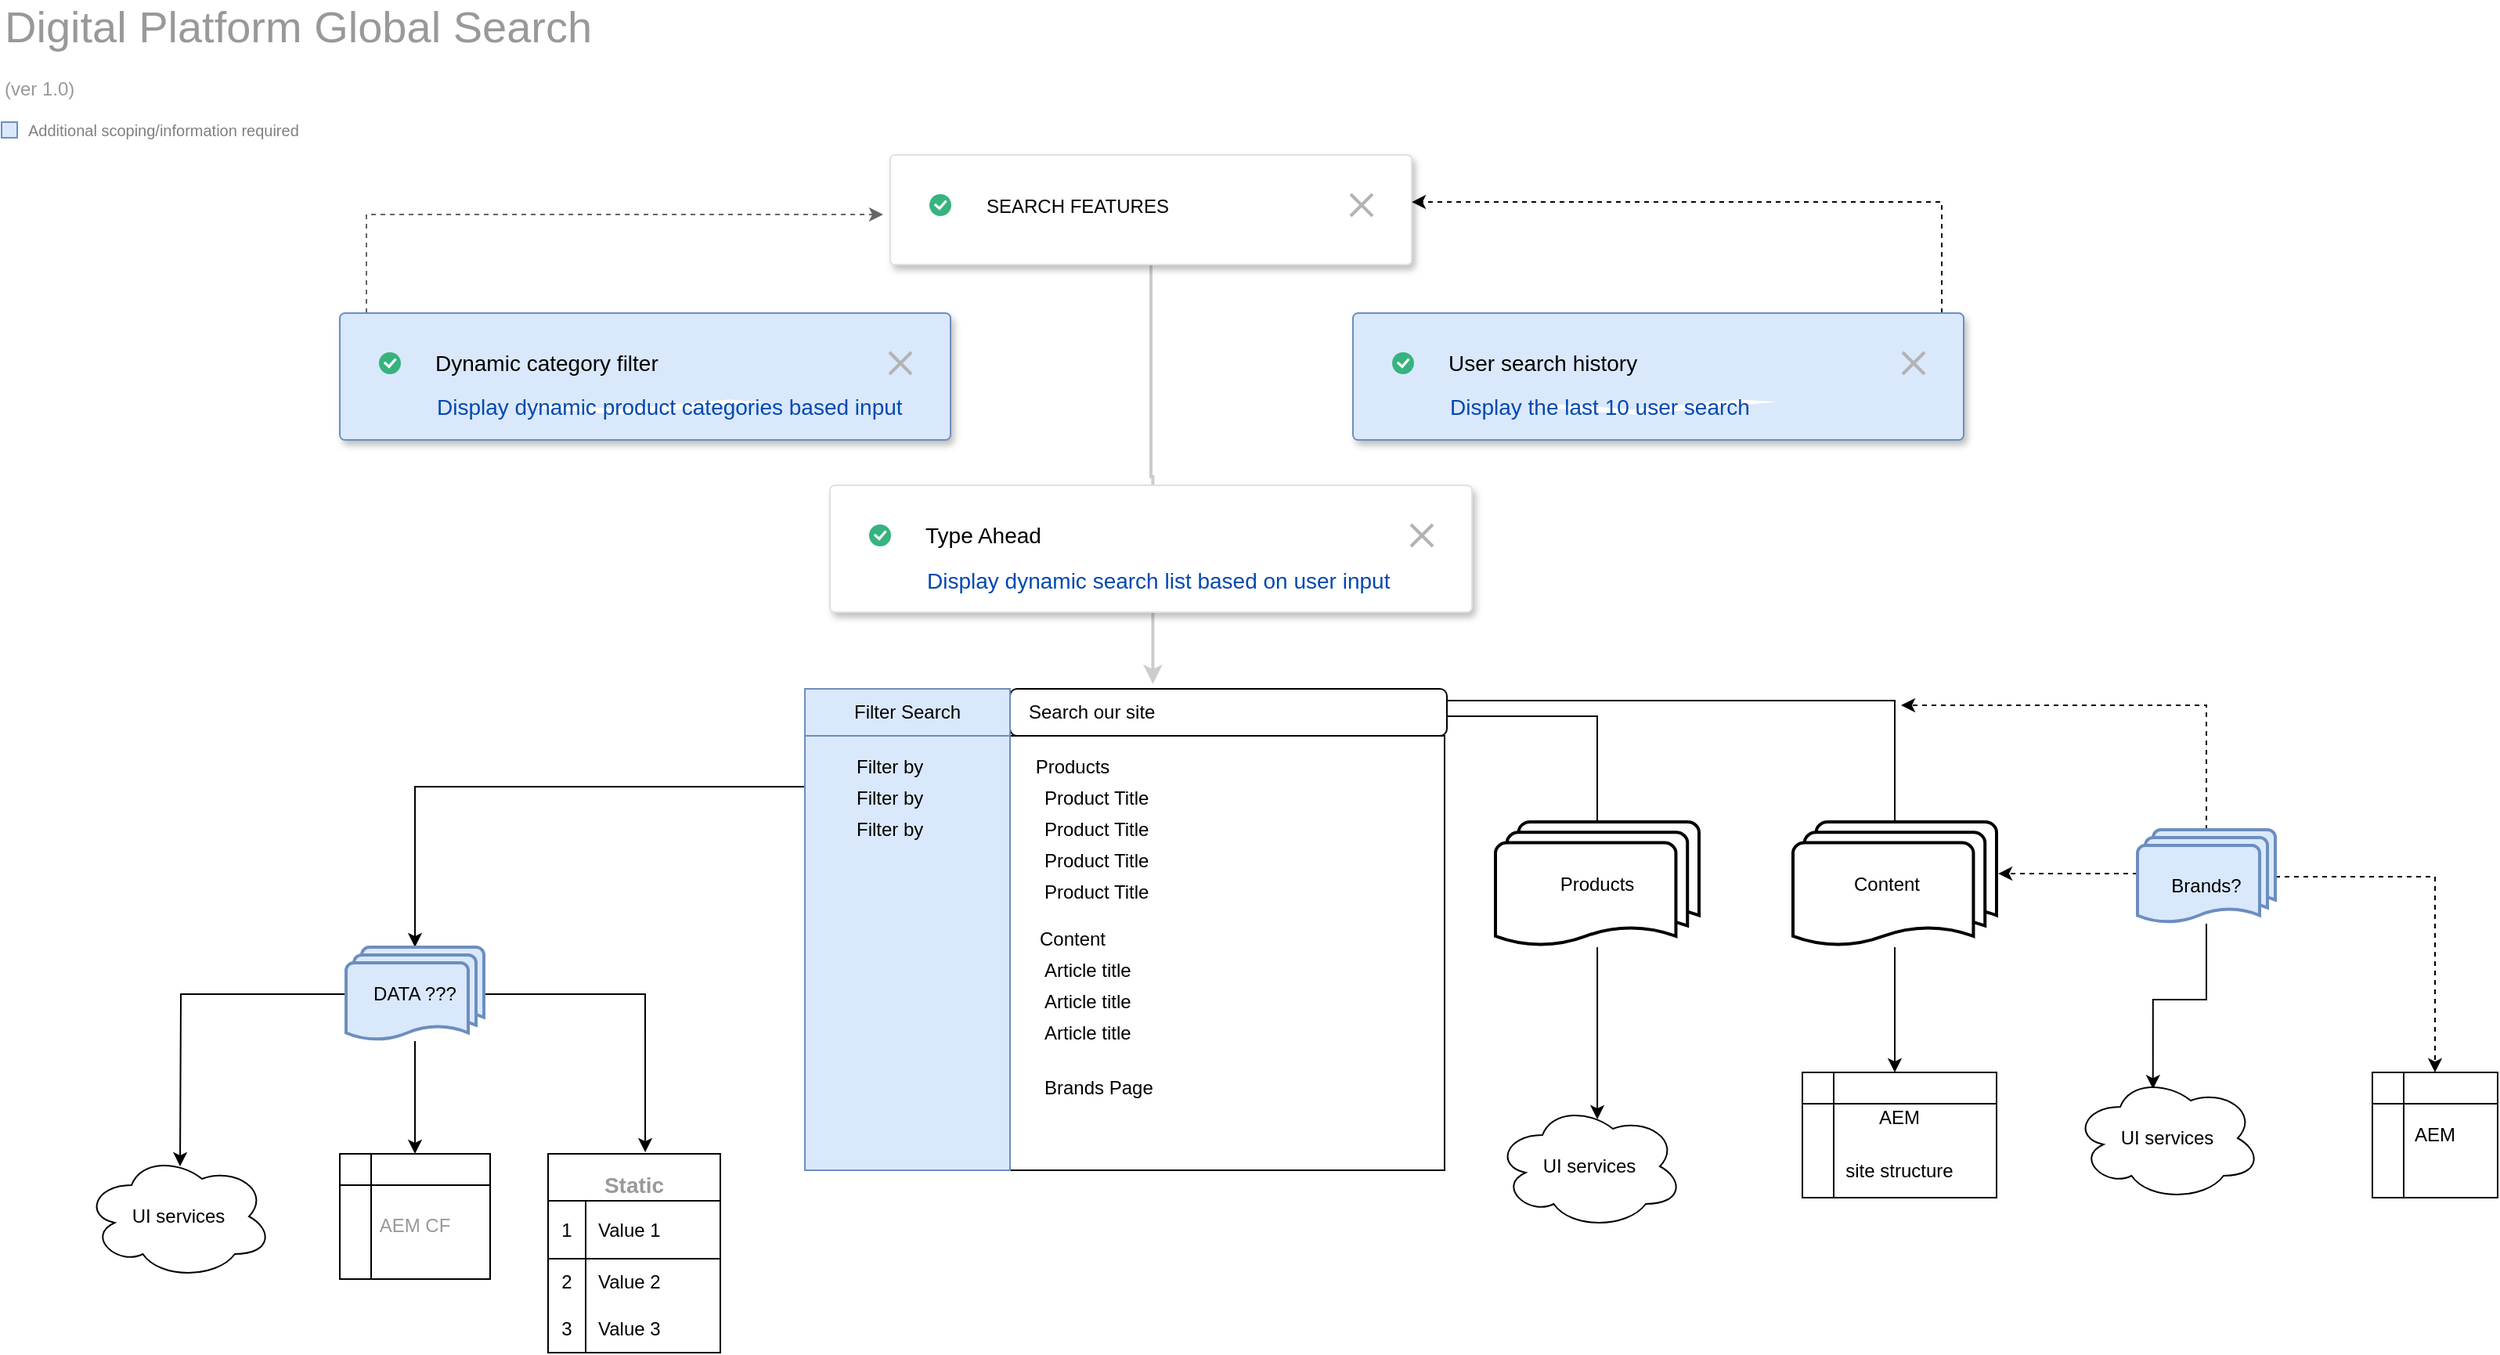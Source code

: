 <mxfile version="13.7.9" type="device"><diagram id="1WJlwUI7aipbA0wwvDr5" name="Search Data Flow Diagram"><mxGraphModel dx="1673" dy="979" grid="1" gridSize="10" guides="1" tooltips="1" connect="1" arrows="1" fold="1" page="1" pageScale="1" pageWidth="1100" pageHeight="850" math="0" shadow="0"><root><mxCell id="0"/><mxCell id="1" parent="0"/><mxCell id="cTuDHoB_kW4xS6SVaAwL-62" style="edgeStyle=orthogonalEdgeStyle;rounded=0;orthogonalLoop=1;jettySize=auto;html=1;entryX=0.327;entryY=-0.104;entryDx=0;entryDy=0;entryPerimeter=0;strokeColor=#CCCCCC;fontSize=28;fontColor=#999999;strokeWidth=2;" edge="1" parent="1" source="cTuDHoB_kW4xS6SVaAwL-40" target="K05iSxl0bRLz2YtS-Vxm-1"><mxGeometry relative="1" as="geometry"/></mxCell><mxCell id="cTuDHoB_kW4xS6SVaAwL-40" value="" style="rounded=1;fillColor=#ffffff;strokeColor=#DFE1E5;shadow=1;html=1;arcSize=4;fontSize=28;fontColor=#999999;align=left;" vertex="1" parent="1"><mxGeometry x="934.5" y="149" width="333" height="70" as="geometry"/></mxCell><mxCell id="cTuDHoB_kW4xS6SVaAwL-41" value="&lt;font style=&quot;font-size: 12px&quot;&gt;SEARCH FEATURES&lt;/font&gt;" style="html=1;shadow=0;dashed=0;shape=mxgraph.atlassian.checkbox;fillColor=#36B37E;strokeColor=none;html=1;fontSize=14;fontStyle=0;labelPosition=right;align=left;spacingLeft=20" vertex="1" parent="cTuDHoB_kW4xS6SVaAwL-40"><mxGeometry width="14" height="14" relative="1" as="geometry"><mxPoint x="25" y="25" as="offset"/></mxGeometry></mxCell><mxCell id="cTuDHoB_kW4xS6SVaAwL-43" value="" style="html=1;shadow=0;dashed=0;shape=mxgraph.atlassian.x;strokeColor=#B3B3B3;strokeWidth=2" vertex="1" parent="cTuDHoB_kW4xS6SVaAwL-40"><mxGeometry x="1" width="14" height="14" relative="1" as="geometry"><mxPoint x="-39" y="25" as="offset"/></mxGeometry></mxCell><mxCell id="cTuDHoB_kW4xS6SVaAwL-9" value="&lt;span style=&quot;color: rgb(0 , 0 , 0) ; font-size: 12px&quot;&gt;AEM &lt;br&gt;site structure&lt;/span&gt;" style="shape=internalStorage;whiteSpace=wrap;html=1;backgroundOutline=1;fontSize=28;fontColor=#999999;align=center;" vertex="1" parent="1"><mxGeometry x="1517" y="735" width="124" height="80" as="geometry"/></mxCell><mxCell id="K05iSxl0bRLz2YtS-Vxm-22" style="edgeStyle=orthogonalEdgeStyle;rounded=0;orthogonalLoop=1;jettySize=auto;html=1;entryX=0.5;entryY=0.88;entryDx=0;entryDy=0;entryPerimeter=0;" parent="1" target="K05iSxl0bRLz2YtS-Vxm-2" edge="1"><mxGeometry relative="1" as="geometry"><mxPoint x="1271" y="517" as="sourcePoint"/><Array as="points"><mxPoint x="1271" y="507.5"/><mxPoint x="1386" y="507.5"/></Array></mxGeometry></mxCell><mxCell id="K05iSxl0bRLz2YtS-Vxm-23" style="edgeStyle=orthogonalEdgeStyle;rounded=0;orthogonalLoop=1;jettySize=auto;html=1;entryX=0.785;entryY=0.05;entryDx=0;entryDy=0;entryPerimeter=0;" parent="1" target="K05iSxl0bRLz2YtS-Vxm-3" edge="1"><mxGeometry relative="1" as="geometry"><mxPoint x="1421" y="575" as="targetPoint"/><Array as="points"><mxPoint x="1271" y="497.5"/><mxPoint x="1576" y="497.5"/><mxPoint x="1576" y="579.5"/></Array><mxPoint x="1271" y="505" as="sourcePoint"/></mxGeometry></mxCell><mxCell id="K05iSxl0bRLz2YtS-Vxm-1" value="" style="rounded=1;whiteSpace=wrap;html=1;" parent="1" vertex="1"><mxGeometry x="1011" y="490" width="279" height="30" as="geometry"/></mxCell><mxCell id="K05iSxl0bRLz2YtS-Vxm-27" style="edgeStyle=orthogonalEdgeStyle;rounded=0;orthogonalLoop=1;jettySize=auto;html=1;entryX=0.542;entryY=0.125;entryDx=0;entryDy=0;entryPerimeter=0;" parent="1" source="K05iSxl0bRLz2YtS-Vxm-2" target="K05iSxl0bRLz2YtS-Vxm-24" edge="1"><mxGeometry relative="1" as="geometry"/></mxCell><mxCell id="K05iSxl0bRLz2YtS-Vxm-2" value="" style="strokeWidth=2;html=1;shape=mxgraph.flowchart.multi-document;whiteSpace=wrap;" parent="1" vertex="1"><mxGeometry x="1321" y="575" width="130" height="80" as="geometry"/></mxCell><mxCell id="K05iSxl0bRLz2YtS-Vxm-30" style="edgeStyle=orthogonalEdgeStyle;rounded=0;orthogonalLoop=1;jettySize=auto;html=1;" parent="1" source="K05iSxl0bRLz2YtS-Vxm-3" edge="1"><mxGeometry relative="1" as="geometry"><mxPoint x="1576" y="735" as="targetPoint"/></mxGeometry></mxCell><mxCell id="K05iSxl0bRLz2YtS-Vxm-3" value="" style="strokeWidth=2;html=1;shape=mxgraph.flowchart.multi-document;whiteSpace=wrap;" parent="1" vertex="1"><mxGeometry x="1511" y="575" width="130" height="80" as="geometry"/></mxCell><mxCell id="K05iSxl0bRLz2YtS-Vxm-4" value="Products" style="text;html=1;strokeColor=none;fillColor=none;align=center;verticalAlign=middle;whiteSpace=wrap;rounded=0;" parent="1" vertex="1"><mxGeometry x="1361" y="605" width="50" height="20" as="geometry"/></mxCell><mxCell id="K05iSxl0bRLz2YtS-Vxm-5" value="Content" style="text;html=1;strokeColor=none;fillColor=none;align=center;verticalAlign=middle;whiteSpace=wrap;rounded=0;" parent="1" vertex="1"><mxGeometry x="1551" y="605" width="40" height="20" as="geometry"/></mxCell><mxCell id="K05iSxl0bRLz2YtS-Vxm-8" value="Search our site" style="text;html=1;strokeColor=none;fillColor=none;align=left;verticalAlign=middle;whiteSpace=wrap;rounded=0;" parent="1" vertex="1"><mxGeometry x="1021" y="495" width="140" height="20" as="geometry"/></mxCell><mxCell id="K05iSxl0bRLz2YtS-Vxm-10" value="" style="whiteSpace=wrap;html=1;aspect=fixed;" parent="1" vertex="1"><mxGeometry x="1011" y="520" width="277.5" height="277.5" as="geometry"/></mxCell><mxCell id="K05iSxl0bRLz2YtS-Vxm-11" value="Products" style="text;html=1;strokeColor=none;fillColor=none;align=center;verticalAlign=middle;whiteSpace=wrap;rounded=0;" parent="1" vertex="1"><mxGeometry x="1031" y="530" width="40" height="20" as="geometry"/></mxCell><mxCell id="K05iSxl0bRLz2YtS-Vxm-14" value="Content" style="text;html=1;strokeColor=none;fillColor=none;align=center;verticalAlign=middle;whiteSpace=wrap;rounded=0;" parent="1" vertex="1"><mxGeometry x="1031" y="640" width="40" height="20" as="geometry"/></mxCell><mxCell id="K05iSxl0bRLz2YtS-Vxm-15" value="Product Title" style="text;html=1;strokeColor=none;fillColor=none;align=left;verticalAlign=middle;whiteSpace=wrap;rounded=0;" parent="1" vertex="1"><mxGeometry x="1031" y="550" width="140" height="20" as="geometry"/></mxCell><mxCell id="K05iSxl0bRLz2YtS-Vxm-16" value="Product Title" style="text;html=1;strokeColor=none;fillColor=none;align=left;verticalAlign=middle;whiteSpace=wrap;rounded=0;" parent="1" vertex="1"><mxGeometry x="1031" y="570" width="140" height="20" as="geometry"/></mxCell><mxCell id="K05iSxl0bRLz2YtS-Vxm-17" value="Product Title" style="text;html=1;strokeColor=none;fillColor=none;align=left;verticalAlign=middle;whiteSpace=wrap;rounded=0;" parent="1" vertex="1"><mxGeometry x="1031" y="590" width="140" height="20" as="geometry"/></mxCell><mxCell id="K05iSxl0bRLz2YtS-Vxm-18" value="Product Title" style="text;html=1;strokeColor=none;fillColor=none;align=left;verticalAlign=middle;whiteSpace=wrap;rounded=0;" parent="1" vertex="1"><mxGeometry x="1031" y="610" width="140" height="20" as="geometry"/></mxCell><mxCell id="K05iSxl0bRLz2YtS-Vxm-19" value="Article title" style="text;html=1;strokeColor=none;fillColor=none;align=left;verticalAlign=middle;whiteSpace=wrap;rounded=0;" parent="1" vertex="1"><mxGeometry x="1031" y="660" width="100" height="20" as="geometry"/></mxCell><mxCell id="K05iSxl0bRLz2YtS-Vxm-24" value="" style="ellipse;shape=cloud;whiteSpace=wrap;html=1;" parent="1" vertex="1"><mxGeometry x="1321" y="755" width="120" height="80" as="geometry"/></mxCell><mxCell id="K05iSxl0bRLz2YtS-Vxm-31" value="Article title" style="text;html=1;strokeColor=none;fillColor=none;align=left;verticalAlign=middle;whiteSpace=wrap;rounded=0;" parent="1" vertex="1"><mxGeometry x="1031" y="680" width="100" height="20" as="geometry"/></mxCell><mxCell id="K05iSxl0bRLz2YtS-Vxm-32" value="Article title" style="text;html=1;strokeColor=none;fillColor=none;align=left;verticalAlign=middle;whiteSpace=wrap;rounded=0;" parent="1" vertex="1"><mxGeometry x="1031" y="700" width="100" height="20" as="geometry"/></mxCell><mxCell id="K05iSxl0bRLz2YtS-Vxm-33" value="Brands Page" style="text;html=1;strokeColor=none;fillColor=none;align=left;verticalAlign=middle;whiteSpace=wrap;rounded=0;" parent="1" vertex="1"><mxGeometry x="1031" y="735" width="149" height="20" as="geometry"/></mxCell><mxCell id="K05iSxl0bRLz2YtS-Vxm-37" value="UI services" style="text;html=1;strokeColor=none;fillColor=none;align=center;verticalAlign=middle;whiteSpace=wrap;rounded=0;" parent="1" vertex="1"><mxGeometry x="1341" y="785" width="80" height="20" as="geometry"/></mxCell><mxCell id="K05iSxl0bRLz2YtS-Vxm-42" value="Filter Search" style="rounded=0;whiteSpace=wrap;html=1;align=center;fillColor=#dae8fc;strokeColor=#6c8ebf;" parent="1" vertex="1"><mxGeometry x="880" y="490" width="131" height="30" as="geometry"/></mxCell><mxCell id="K05iSxl0bRLz2YtS-Vxm-50" style="edgeStyle=orthogonalEdgeStyle;rounded=0;orthogonalLoop=1;jettySize=auto;html=1;entryX=0.5;entryY=0;entryDx=0;entryDy=0;entryPerimeter=0;" parent="1" source="K05iSxl0bRLz2YtS-Vxm-43" target="K05iSxl0bRLz2YtS-Vxm-48" edge="1"><mxGeometry relative="1" as="geometry"><Array as="points"><mxPoint x="631" y="552.5"/></Array></mxGeometry></mxCell><mxCell id="K05iSxl0bRLz2YtS-Vxm-43" value="" style="rounded=0;whiteSpace=wrap;html=1;fillColor=#dae8fc;strokeColor=#6c8ebf;" parent="1" vertex="1"><mxGeometry x="880" y="520" width="131" height="277.5" as="geometry"/></mxCell><mxCell id="K05iSxl0bRLz2YtS-Vxm-44" value="Filter by" style="text;html=1;strokeColor=none;fillColor=none;align=left;verticalAlign=middle;whiteSpace=wrap;rounded=0;" parent="1" vertex="1"><mxGeometry x="911" y="530" width="80" height="20" as="geometry"/></mxCell><mxCell id="K05iSxl0bRLz2YtS-Vxm-46" value="Filter by" style="text;html=1;strokeColor=none;fillColor=none;align=left;verticalAlign=middle;whiteSpace=wrap;rounded=0;" parent="1" vertex="1"><mxGeometry x="911" y="550" width="80" height="20" as="geometry"/></mxCell><mxCell id="K05iSxl0bRLz2YtS-Vxm-47" value="Filter by" style="text;html=1;strokeColor=none;fillColor=none;align=left;verticalAlign=middle;whiteSpace=wrap;rounded=0;" parent="1" vertex="1"><mxGeometry x="911" y="570" width="80" height="20" as="geometry"/></mxCell><mxCell id="cTuDHoB_kW4xS6SVaAwL-17" style="edgeStyle=orthogonalEdgeStyle;rounded=0;orthogonalLoop=1;jettySize=auto;html=1;exitX=0;exitY=0.5;exitDx=0;exitDy=0;exitPerimeter=0;entryX=0.4;entryY=0.1;entryDx=0;entryDy=0;entryPerimeter=0;fontSize=28;fontColor=#999999;" edge="1" parent="1" source="K05iSxl0bRLz2YtS-Vxm-48"><mxGeometry relative="1" as="geometry"><mxPoint x="481.0" y="795.0" as="targetPoint"/></mxGeometry></mxCell><mxCell id="cTuDHoB_kW4xS6SVaAwL-28" style="edgeStyle=orthogonalEdgeStyle;rounded=0;orthogonalLoop=1;jettySize=auto;html=1;exitX=1;exitY=0.5;exitDx=0;exitDy=0;exitPerimeter=0;entryX=0.564;entryY=-0.008;entryDx=0;entryDy=0;entryPerimeter=0;fontSize=28;fontColor=#999999;" edge="1" parent="1" source="K05iSxl0bRLz2YtS-Vxm-48" target="cTuDHoB_kW4xS6SVaAwL-18"><mxGeometry relative="1" as="geometry"/></mxCell><mxCell id="cTuDHoB_kW4xS6SVaAwL-59" style="edgeStyle=orthogonalEdgeStyle;rounded=0;orthogonalLoop=1;jettySize=auto;html=1;fontSize=28;fontColor=#999999;" edge="1" parent="1" source="K05iSxl0bRLz2YtS-Vxm-48" target="cTuDHoB_kW4xS6SVaAwL-8"><mxGeometry relative="1" as="geometry"/></mxCell><mxCell id="K05iSxl0bRLz2YtS-Vxm-48" value="DATA ???" style="strokeWidth=2;html=1;shape=mxgraph.flowchart.multi-document;whiteSpace=wrap;fillColor=#dae8fc;strokeColor=#6c8ebf;" parent="1" vertex="1"><mxGeometry x="587" y="655" width="88" height="60" as="geometry"/></mxCell><mxCell id="cTuDHoB_kW4xS6SVaAwL-2" value="Digital Platform Global Search &lt;font style=&quot;font-size: 12px&quot;&gt;(ver 1.0)&lt;/font&gt;" style="text;html=1;strokeColor=none;fillColor=none;align=left;verticalAlign=middle;whiteSpace=wrap;rounded=0;fontSize=28;fontColor=#999999;" vertex="1" parent="1"><mxGeometry x="367" y="70" width="390" height="27" as="geometry"/></mxCell><mxCell id="cTuDHoB_kW4xS6SVaAwL-8" value="&lt;font style=&quot;font-size: 12px&quot;&gt;AEM CF&lt;/font&gt;" style="shape=internalStorage;whiteSpace=wrap;html=1;backgroundOutline=1;fontSize=28;fontColor=#999999;align=center;" vertex="1" parent="1"><mxGeometry x="583" y="787" width="96" height="80" as="geometry"/></mxCell><mxCell id="cTuDHoB_kW4xS6SVaAwL-37" style="edgeStyle=orthogonalEdgeStyle;rounded=0;orthogonalLoop=1;jettySize=auto;html=1;entryX=0.5;entryY=0;entryDx=0;entryDy=0;dashed=1;fontSize=28;fontColor=#999999;" edge="1" parent="1" source="cTuDHoB_kW4xS6SVaAwL-29" target="cTuDHoB_kW4xS6SVaAwL-32"><mxGeometry relative="1" as="geometry"/></mxCell><mxCell id="cTuDHoB_kW4xS6SVaAwL-38" style="edgeStyle=orthogonalEdgeStyle;rounded=0;orthogonalLoop=1;jettySize=auto;html=1;entryX=1.008;entryY=0.413;entryDx=0;entryDy=0;entryPerimeter=0;dashed=1;fontSize=28;fontColor=#999999;" edge="1" parent="1" source="cTuDHoB_kW4xS6SVaAwL-29" target="K05iSxl0bRLz2YtS-Vxm-3"><mxGeometry relative="1" as="geometry"><Array as="points"><mxPoint x="1686" y="608.5"/></Array></mxGeometry></mxCell><mxCell id="K05iSxl0bRLz2YtS-Vxm-53" style="edgeStyle=orthogonalEdgeStyle;rounded=0;orthogonalLoop=1;jettySize=auto;html=1;entryX=0.424;entryY=0.108;entryDx=0;entryDy=0;entryPerimeter=0;" edge="1" parent="1" source="cTuDHoB_kW4xS6SVaAwL-29" target="cTuDHoB_kW4xS6SVaAwL-33"><mxGeometry relative="1" as="geometry"/></mxCell><mxCell id="K05iSxl0bRLz2YtS-Vxm-56" style="edgeStyle=orthogonalEdgeStyle;rounded=0;orthogonalLoop=1;jettySize=auto;html=1;dashed=1;" edge="1" parent="1" source="cTuDHoB_kW4xS6SVaAwL-29"><mxGeometry relative="1" as="geometry"><mxPoint x="1580" y="500.5" as="targetPoint"/><Array as="points"><mxPoint x="1775" y="500.5"/></Array></mxGeometry></mxCell><mxCell id="cTuDHoB_kW4xS6SVaAwL-29" value="&lt;font style=&quot;font-size: 12px&quot;&gt;Brands?&lt;br&gt;&lt;/font&gt;" style="strokeWidth=2;html=1;shape=mxgraph.flowchart.multi-document;whiteSpace=wrap;fontSize=28;align=center;fillColor=#dae8fc;strokeColor=#6c8ebf;" vertex="1" parent="1"><mxGeometry x="1731" y="580" width="88" height="60" as="geometry"/></mxCell><mxCell id="cTuDHoB_kW4xS6SVaAwL-32" value="" style="shape=internalStorage;whiteSpace=wrap;html=1;backgroundOutline=1;fontSize=28;fontColor=#999999;align=left;" vertex="1" parent="1"><mxGeometry x="1881" y="735" width="80" height="80" as="geometry"/></mxCell><mxCell id="cTuDHoB_kW4xS6SVaAwL-33" value="" style="ellipse;shape=cloud;whiteSpace=wrap;html=1;" vertex="1" parent="1"><mxGeometry x="1690" y="737" width="120" height="80" as="geometry"/></mxCell><mxCell id="cTuDHoB_kW4xS6SVaAwL-34" value="AEM" style="text;html=1;strokeColor=none;fillColor=none;align=center;verticalAlign=middle;whiteSpace=wrap;rounded=0;" vertex="1" parent="1"><mxGeometry x="1901" y="765" width="40" height="20" as="geometry"/></mxCell><mxCell id="cTuDHoB_kW4xS6SVaAwL-35" value="UI services" style="text;html=1;strokeColor=none;fillColor=none;align=center;verticalAlign=middle;whiteSpace=wrap;rounded=0;" vertex="1" parent="1"><mxGeometry x="1710" y="767" width="80" height="20" as="geometry"/></mxCell><mxCell id="cTuDHoB_kW4xS6SVaAwL-44" value="" style="rounded=1;fillColor=#ffffff;strokeColor=#DFE1E5;shadow=1;html=1;arcSize=4;fontSize=28;fontColor=#999999;align=left;" vertex="1" parent="1"><mxGeometry x="896" y="360" width="410" height="81" as="geometry"/></mxCell><mxCell id="cTuDHoB_kW4xS6SVaAwL-45" value="Type Ahead" style="html=1;shadow=0;dashed=0;shape=mxgraph.atlassian.checkbox;fillColor=#36B37E;strokeColor=none;html=1;fontSize=14;fontStyle=0;labelPosition=right;align=left;spacingLeft=20" vertex="1" parent="cTuDHoB_kW4xS6SVaAwL-44"><mxGeometry width="14" height="14" relative="1" as="geometry"><mxPoint x="25" y="25" as="offset"/></mxGeometry></mxCell><mxCell id="cTuDHoB_kW4xS6SVaAwL-46" value="Display dynamic search list based on user input" style="html=1;shadow=0;dashed=0;shape=mxgraph.atlassian.checkbox;fillColor=none;strokeColor=none;html=1;fontSize=14;fontStyle=0;fontColor=#0049B0;align=left;" vertex="1" parent="cTuDHoB_kW4xS6SVaAwL-44"><mxGeometry width="260" height="40" relative="1" as="geometry"><mxPoint x="60" y="41" as="offset"/></mxGeometry></mxCell><mxCell id="cTuDHoB_kW4xS6SVaAwL-47" value="" style="html=1;shadow=0;dashed=0;shape=mxgraph.atlassian.x;strokeColor=#B3B3B3;strokeWidth=2" vertex="1" parent="cTuDHoB_kW4xS6SVaAwL-44"><mxGeometry x="1" width="14" height="14" relative="1" as="geometry"><mxPoint x="-39" y="25" as="offset"/></mxGeometry></mxCell><mxCell id="cTuDHoB_kW4xS6SVaAwL-63" style="edgeStyle=orthogonalEdgeStyle;rounded=0;orthogonalLoop=1;jettySize=auto;html=1;strokeWidth=1;fontSize=28;fontColor=#999999;strokeColor=#666666;dashed=1;" edge="1" parent="1" source="cTuDHoB_kW4xS6SVaAwL-52"><mxGeometry relative="1" as="geometry"><mxPoint x="930" y="187" as="targetPoint"/><Array as="points"><mxPoint x="600" y="187"/></Array></mxGeometry></mxCell><mxCell id="cTuDHoB_kW4xS6SVaAwL-52" value="" style="rounded=1;fillColor=#dae8fc;strokeColor=#6c8ebf;shadow=1;html=1;arcSize=4;fontSize=28;align=left;" vertex="1" parent="1"><mxGeometry x="583" y="250" width="390" height="81" as="geometry"/></mxCell><mxCell id="cTuDHoB_kW4xS6SVaAwL-53" value="Dynamic category filter&amp;nbsp;" style="html=1;shadow=0;dashed=0;shape=mxgraph.atlassian.checkbox;fillColor=#36B37E;strokeColor=none;html=1;fontSize=14;fontStyle=0;labelPosition=right;align=left;spacingLeft=20" vertex="1" parent="cTuDHoB_kW4xS6SVaAwL-52"><mxGeometry width="14" height="14" relative="1" as="geometry"><mxPoint x="25" y="25" as="offset"/></mxGeometry></mxCell><mxCell id="cTuDHoB_kW4xS6SVaAwL-54" value="Display dynamic product categories based input" style="html=1;shadow=0;dashed=0;shape=mxgraph.atlassian.checkbox;fillColor=none;strokeColor=none;html=1;fontSize=14;fontStyle=0;fontColor=#0049B0;align=left;" vertex="1" parent="cTuDHoB_kW4xS6SVaAwL-52"><mxGeometry width="260" height="20" relative="1" as="geometry"><mxPoint x="60" y="50" as="offset"/></mxGeometry></mxCell><mxCell id="cTuDHoB_kW4xS6SVaAwL-55" value="" style="html=1;shadow=0;dashed=0;shape=mxgraph.atlassian.x;strokeColor=#B3B3B3;strokeWidth=2" vertex="1" parent="cTuDHoB_kW4xS6SVaAwL-52"><mxGeometry x="1" width="14" height="14" relative="1" as="geometry"><mxPoint x="-39" y="25" as="offset"/></mxGeometry></mxCell><mxCell id="cTuDHoB_kW4xS6SVaAwL-60" value="" style="ellipse;shape=cloud;whiteSpace=wrap;html=1;" vertex="1" parent="1"><mxGeometry x="420" y="787" width="120" height="80" as="geometry"/></mxCell><mxCell id="cTuDHoB_kW4xS6SVaAwL-61" value="UI services" style="text;html=1;strokeColor=none;fillColor=none;align=center;verticalAlign=middle;whiteSpace=wrap;rounded=0;" vertex="1" parent="1"><mxGeometry x="440" y="817" width="80" height="20" as="geometry"/></mxCell><mxCell id="K05iSxl0bRLz2YtS-Vxm-64" style="edgeStyle=orthogonalEdgeStyle;rounded=0;orthogonalLoop=1;jettySize=auto;html=1;dashed=1;entryX=1;entryY=0.429;entryDx=0;entryDy=0;entryPerimeter=0;" edge="1" parent="1" source="K05iSxl0bRLz2YtS-Vxm-57" target="cTuDHoB_kW4xS6SVaAwL-40"><mxGeometry relative="1" as="geometry"><mxPoint x="600" y="240" as="targetPoint"/><Array as="points"><mxPoint x="1606" y="179"/></Array></mxGeometry></mxCell><mxCell id="K05iSxl0bRLz2YtS-Vxm-57" value="" style="rounded=1;fillColor=#dae8fc;strokeColor=#6c8ebf;shadow=1;html=1;arcSize=4;fontSize=28;align=left;" vertex="1" parent="1"><mxGeometry x="1230" y="250" width="390" height="81" as="geometry"/></mxCell><mxCell id="K05iSxl0bRLz2YtS-Vxm-58" value="User search history" style="html=1;shadow=0;dashed=0;shape=mxgraph.atlassian.checkbox;fillColor=#36B37E;strokeColor=none;html=1;fontSize=14;fontStyle=0;labelPosition=right;align=left;spacingLeft=20" vertex="1" parent="K05iSxl0bRLz2YtS-Vxm-57"><mxGeometry width="14" height="14" relative="1" as="geometry"><mxPoint x="25" y="25" as="offset"/></mxGeometry></mxCell><mxCell id="K05iSxl0bRLz2YtS-Vxm-59" value="Display the last 10 user search" style="html=1;shadow=0;dashed=0;shape=mxgraph.atlassian.checkbox;fillColor=none;strokeColor=none;html=1;fontSize=14;fontStyle=0;fontColor=#0049B0;align=left;" vertex="1" parent="K05iSxl0bRLz2YtS-Vxm-57"><mxGeometry width="260" height="20" relative="1" as="geometry"><mxPoint x="60" y="50" as="offset"/></mxGeometry></mxCell><mxCell id="K05iSxl0bRLz2YtS-Vxm-60" value="" style="html=1;shadow=0;dashed=0;shape=mxgraph.atlassian.x;strokeColor=#B3B3B3;strokeWidth=2" vertex="1" parent="K05iSxl0bRLz2YtS-Vxm-57"><mxGeometry x="1" width="14" height="14" relative="1" as="geometry"><mxPoint x="-39" y="25" as="offset"/></mxGeometry></mxCell><mxCell id="cTuDHoB_kW4xS6SVaAwL-64" value="" style="group" vertex="1" connectable="0" parent="1"><mxGeometry x="367" y="123" width="190" height="20" as="geometry"/></mxCell><mxCell id="K05iSxl0bRLz2YtS-Vxm-73" value="" style="rounded=0;whiteSpace=wrap;html=1;fillColor=#dae8fc;strokeColor=#6c8ebf;" vertex="1" parent="cTuDHoB_kW4xS6SVaAwL-64"><mxGeometry y="5" width="10" height="10" as="geometry"/></mxCell><mxCell id="K05iSxl0bRLz2YtS-Vxm-74" value="Additional scoping/information required" style="text;html=1;align=left;verticalAlign=middle;whiteSpace=wrap;rounded=0;fontColor=#808080;fontSize=10;" vertex="1" parent="cTuDHoB_kW4xS6SVaAwL-64"><mxGeometry x="15" width="175" height="20" as="geometry"/></mxCell><mxCell id="cTuDHoB_kW4xS6SVaAwL-18" value="&lt;font style=&quot;font-size: 14px&quot;&gt;Static&lt;/font&gt;" style="shape=table;html=1;whiteSpace=wrap;startSize=30;container=1;collapsible=0;childLayout=tableLayout;fixedRows=1;rowLines=0;fontStyle=1;align=center;fontSize=28;fontColor=#999999;" vertex="1" parent="1"><mxGeometry x="716" y="787" width="110" height="127" as="geometry"/></mxCell><mxCell id="cTuDHoB_kW4xS6SVaAwL-19" value="" style="shape=partialRectangle;html=1;whiteSpace=wrap;collapsible=0;dropTarget=0;pointerEvents=0;fillColor=none;top=0;left=0;bottom=1;right=0;points=[[0,0.5],[1,0.5]];portConstraint=eastwest;" vertex="1" parent="cTuDHoB_kW4xS6SVaAwL-18"><mxGeometry y="30" width="110" height="37" as="geometry"/></mxCell><mxCell id="cTuDHoB_kW4xS6SVaAwL-20" value="1" style="shape=partialRectangle;html=1;whiteSpace=wrap;connectable=0;fillColor=none;top=0;left=0;bottom=0;right=0;overflow=hidden;" vertex="1" parent="cTuDHoB_kW4xS6SVaAwL-19"><mxGeometry width="24" height="37" as="geometry"/></mxCell><mxCell id="cTuDHoB_kW4xS6SVaAwL-21" value="Value 1" style="shape=partialRectangle;html=1;whiteSpace=wrap;connectable=0;fillColor=none;top=0;left=0;bottom=0;right=0;align=left;spacingLeft=6;overflow=hidden;" vertex="1" parent="cTuDHoB_kW4xS6SVaAwL-19"><mxGeometry x="24" width="86" height="37" as="geometry"/></mxCell><mxCell id="cTuDHoB_kW4xS6SVaAwL-22" value="" style="shape=partialRectangle;html=1;whiteSpace=wrap;collapsible=0;dropTarget=0;pointerEvents=0;fillColor=none;top=0;left=0;bottom=0;right=0;points=[[0,0.5],[1,0.5]];portConstraint=eastwest;" vertex="1" parent="cTuDHoB_kW4xS6SVaAwL-18"><mxGeometry y="67" width="110" height="30" as="geometry"/></mxCell><mxCell id="cTuDHoB_kW4xS6SVaAwL-23" value="2" style="shape=partialRectangle;html=1;whiteSpace=wrap;connectable=0;fillColor=none;top=0;left=0;bottom=0;right=0;overflow=hidden;" vertex="1" parent="cTuDHoB_kW4xS6SVaAwL-22"><mxGeometry width="24" height="30" as="geometry"/></mxCell><mxCell id="cTuDHoB_kW4xS6SVaAwL-24" value="Value 2" style="shape=partialRectangle;html=1;whiteSpace=wrap;connectable=0;fillColor=none;top=0;left=0;bottom=0;right=0;align=left;spacingLeft=6;overflow=hidden;" vertex="1" parent="cTuDHoB_kW4xS6SVaAwL-22"><mxGeometry x="24" width="86" height="30" as="geometry"/></mxCell><mxCell id="cTuDHoB_kW4xS6SVaAwL-25" value="" style="shape=partialRectangle;html=1;whiteSpace=wrap;collapsible=0;dropTarget=0;pointerEvents=0;fillColor=none;top=0;left=0;bottom=0;right=0;points=[[0,0.5],[1,0.5]];portConstraint=eastwest;" vertex="1" parent="cTuDHoB_kW4xS6SVaAwL-18"><mxGeometry y="97" width="110" height="30" as="geometry"/></mxCell><mxCell id="cTuDHoB_kW4xS6SVaAwL-26" value="3" style="shape=partialRectangle;html=1;whiteSpace=wrap;connectable=0;fillColor=none;top=0;left=0;bottom=0;right=0;overflow=hidden;" vertex="1" parent="cTuDHoB_kW4xS6SVaAwL-25"><mxGeometry width="24" height="30" as="geometry"/></mxCell><mxCell id="cTuDHoB_kW4xS6SVaAwL-27" value="Value 3" style="shape=partialRectangle;html=1;whiteSpace=wrap;connectable=0;fillColor=none;top=0;left=0;bottom=0;right=0;align=left;spacingLeft=6;overflow=hidden;" vertex="1" parent="cTuDHoB_kW4xS6SVaAwL-25"><mxGeometry x="24" width="86" height="30" as="geometry"/></mxCell></root></mxGraphModel></diagram></mxfile>